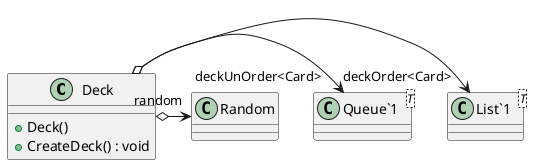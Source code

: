 @startuml
class Deck {
    + Deck()
    + CreateDeck() : void
}
class "List`1"<T> {
}
class "Queue`1"<T> {
}
Deck o-> "deckOrder<Card>" "List`1"
Deck o-> "deckUnOrder<Card>" "Queue`1"
Deck o-> "random" Random
@enduml
@startuml
class Dealer {
    + Dealer()
}
Player <|-- Dealer
@enduml
@startuml
class Card {
    + value : int
    + suite : string
    + isAce : bool
    + <<virtual>> GetCardString() : string
}
@enduml
@startuml Ace
class Ace {
    + Ace()
    + <<override>> GetCardString() : string
}
DressedCard <|-- Ace
@enduml